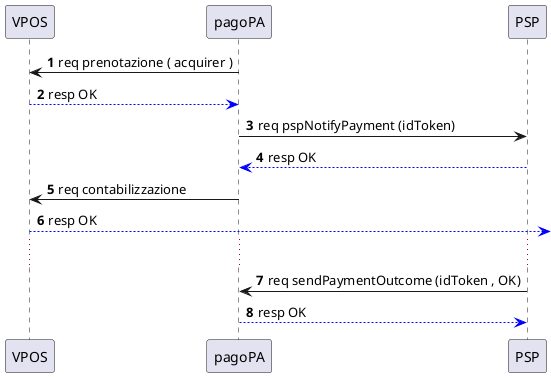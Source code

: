 @startuml
autonumber 
participant vpos  as "VPOS"
participant nodo as "pagoPA"
participant psp as "PSP"

nodo -> vpos : req prenotazione ( acquirer )
vpos -[#blue]-> nodo : resp OK 

nodo -> psp : req pspNotifyPayment (idToken)
psp -[#blue]-> nodo : resp OK

nodo -> vpos : req contabilizzazione
vpos -[#blue]-> : resp OK

...

psp -> nodo : req sendPaymentOutcome (idToken , OK)
nodo -[#blue]-> psp: resp OK
@enduml
